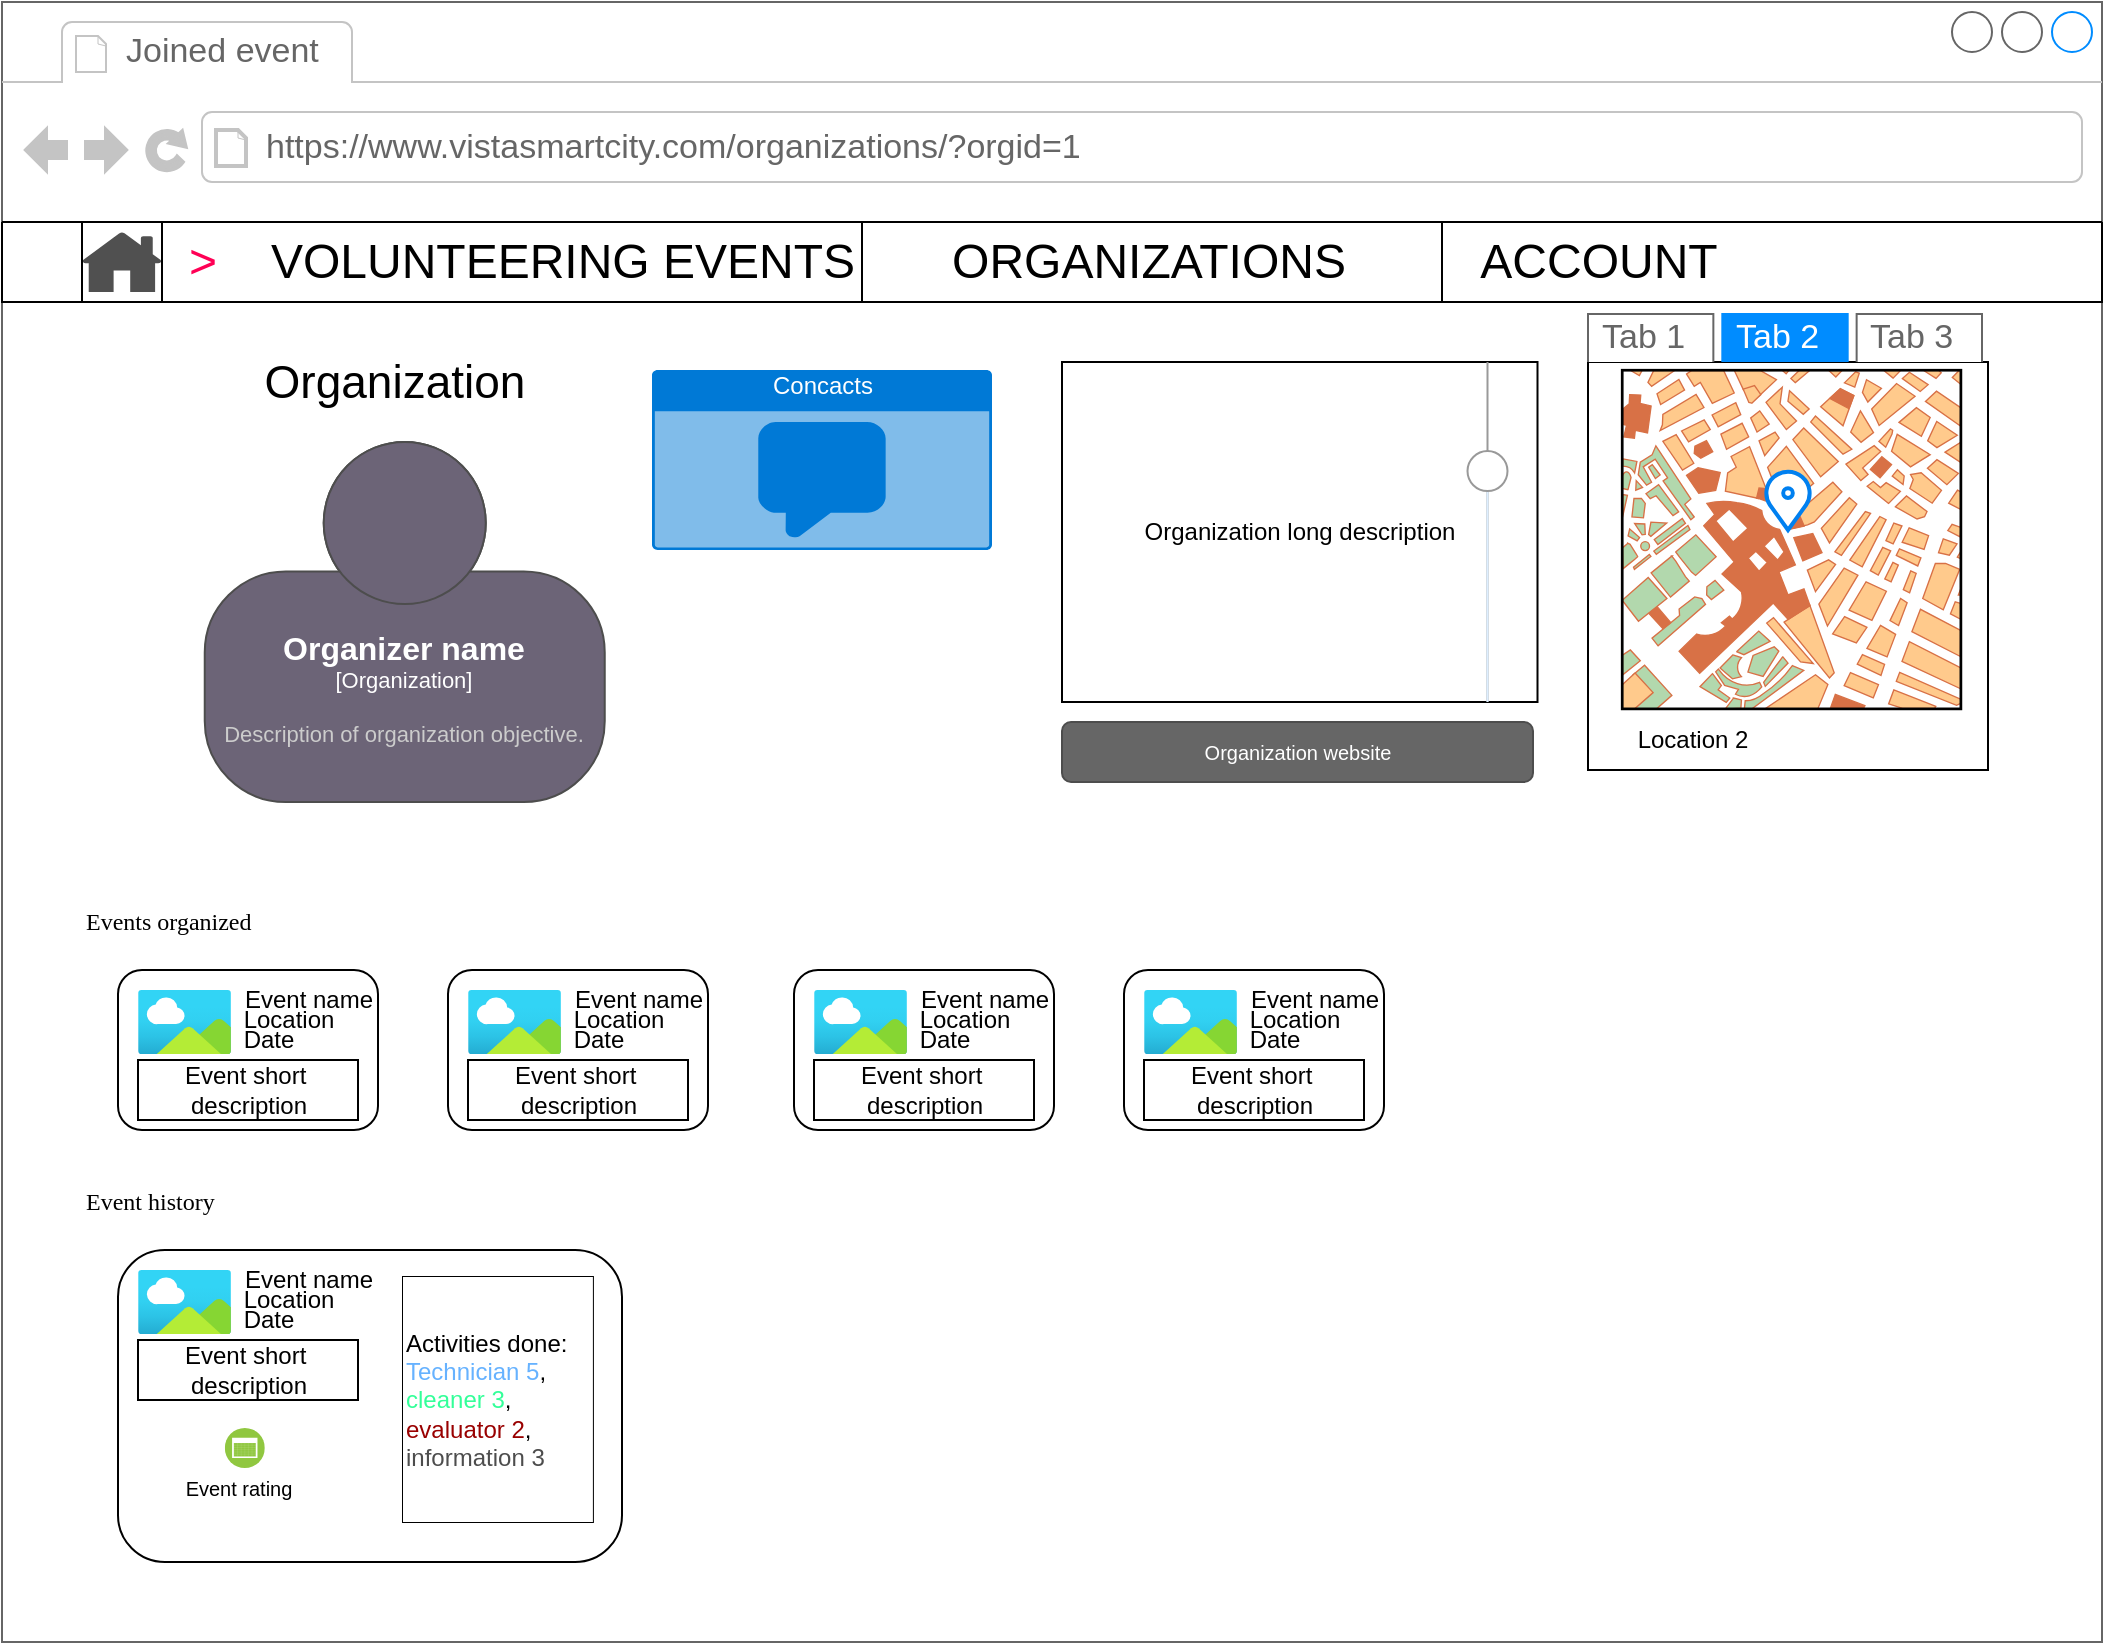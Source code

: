 <mxfile version="21.2.3" type="github">
  <diagram name="Page-1" id="2cc2dc42-3aac-f2a9-1cec-7a8b7cbee084">
    <mxGraphModel dx="842" dy="512" grid="1" gridSize="10" guides="1" tooltips="1" connect="1" arrows="1" fold="1" page="1" pageScale="1" pageWidth="1100" pageHeight="850" background="none" math="0" shadow="0">
      <root>
        <mxCell id="0" />
        <mxCell id="1" parent="0" />
        <mxCell id="7026571954dc6520-1" value="" style="strokeWidth=1;shadow=0;dashed=0;align=center;html=1;shape=mxgraph.mockup.containers.browserWindow;rSize=0;strokeColor=#666666;mainText=,;recursiveResize=0;rounded=0;labelBackgroundColor=none;fontFamily=Verdana;fontSize=12" parent="1" vertex="1">
          <mxGeometry x="30" y="20" width="1050" height="820" as="geometry" />
        </mxCell>
        <mxCell id="7026571954dc6520-2" value="Joined event" style="strokeWidth=1;shadow=0;dashed=0;align=center;html=1;shape=mxgraph.mockup.containers.anchor;fontSize=17;fontColor=#666666;align=left;" parent="7026571954dc6520-1" vertex="1">
          <mxGeometry x="60" y="12" width="110" height="26" as="geometry" />
        </mxCell>
        <mxCell id="7026571954dc6520-3" value="https://www.vistasmartcity.com/organizations/?orgid=1" style="strokeWidth=1;shadow=0;dashed=0;align=center;html=1;shape=mxgraph.mockup.containers.anchor;rSize=0;fontSize=17;fontColor=#666666;align=left;" parent="7026571954dc6520-1" vertex="1">
          <mxGeometry x="130" y="60" width="250" height="26" as="geometry" />
        </mxCell>
        <mxCell id="4rItziBb_c25DRYMOsrU-19" value="Organization long description" style="rounded=0;whiteSpace=wrap;html=1;" parent="7026571954dc6520-1" vertex="1">
          <mxGeometry x="530" y="180" width="237.75" height="170" as="geometry" />
        </mxCell>
        <mxCell id="4rItziBb_c25DRYMOsrU-20" value="" style="verticalLabelPosition=bottom;shadow=0;dashed=0;align=center;html=1;verticalAlign=top;strokeWidth=1;shape=mxgraph.mockup.forms.horSlider;strokeColor=#999999;sliderStyle=basic;sliderPos=69.032;handleStyle=circle;fillColor2=#ddeeff;direction=north;" parent="7026571954dc6520-1" vertex="1">
          <mxGeometry x="727.75" y="180" width="30" height="170" as="geometry" />
        </mxCell>
        <object placeholders="1" c4Name="Organizer name" c4Type="Organization" c4Description="Description of organization objective." label="&lt;font style=&quot;font-size: 16px&quot;&gt;&lt;b&gt;%c4Name%&lt;/b&gt;&lt;/font&gt;&lt;div&gt;[%c4Type%]&lt;/div&gt;&lt;br&gt;&lt;div&gt;&lt;font style=&quot;font-size: 11px&quot;&gt;&lt;font color=&quot;#cccccc&quot;&gt;%c4Description%&lt;/font&gt;&lt;/div&gt;" id="4rItziBb_c25DRYMOsrU-23">
          <mxCell style="html=1;fontSize=11;dashed=0;whiteSpace=wrap;fillColor=#6C6477;strokeColor=#4D4D4D;fontColor=#ffffff;shape=mxgraph.c4.person2;align=center;metaEdit=1;points=[[0.5,0,0],[1,0.5,0],[1,0.75,0],[0.75,1,0],[0.5,1,0],[0.25,1,0],[0,0.75,0],[0,0.5,0]];resizable=0;" parent="7026571954dc6520-1" vertex="1">
            <mxGeometry x="101.37" y="220" width="200" height="180" as="geometry" />
          </mxCell>
        </object>
        <mxCell id="4rItziBb_c25DRYMOsrU-26" value="" style="rounded=0;whiteSpace=wrap;html=1;" parent="7026571954dc6520-1" vertex="1">
          <mxGeometry x="793" y="180" width="200" height="204" as="geometry" />
        </mxCell>
        <mxCell id="4rItziBb_c25DRYMOsrU-25" value="" style="verticalLabelPosition=bottom;shadow=0;dashed=0;align=center;html=1;verticalAlign=top;strokeWidth=1;shape=mxgraph.mockup.misc.map;" parent="7026571954dc6520-1" vertex="1">
          <mxGeometry x="810" y="184" width="170" height="170" as="geometry" />
        </mxCell>
        <mxCell id="4rItziBb_c25DRYMOsrU-27" value="Location 2" style="text;html=1;align=center;verticalAlign=middle;resizable=0;points=[];autosize=1;strokeColor=none;fillColor=none;" parent="7026571954dc6520-1" vertex="1">
          <mxGeometry x="805" y="354" width="80" height="30" as="geometry" />
        </mxCell>
        <mxCell id="4rItziBb_c25DRYMOsrU-28" value="" style="html=1;verticalLabelPosition=bottom;align=center;labelBackgroundColor=#ffffff;verticalAlign=top;strokeWidth=2;strokeColor=#0080F0;shadow=0;dashed=0;shape=mxgraph.ios7.icons.location;" parent="7026571954dc6520-1" vertex="1">
          <mxGeometry x="881" y="234" width="24" height="30" as="geometry" />
        </mxCell>
        <mxCell id="4rItziBb_c25DRYMOsrU-29" value="&lt;font style=&quot;font-size: 23px;&quot;&gt;Organization&lt;/font&gt;" style="text;html=1;align=center;verticalAlign=middle;resizable=0;points=[];autosize=1;strokeColor=none;fillColor=none;" parent="7026571954dc6520-1" vertex="1">
          <mxGeometry x="121.37" y="170" width="150" height="40" as="geometry" />
        </mxCell>
        <mxCell id="4rItziBb_c25DRYMOsrU-33" value="Organization website" style="rounded=1;html=1;shadow=0;dashed=0;whiteSpace=wrap;fontSize=10;fillColor=#666666;align=center;strokeColor=#4D4D4D;fontColor=#ffffff;" parent="7026571954dc6520-1" vertex="1">
          <mxGeometry x="530" y="360" width="235.5" height="30" as="geometry" />
        </mxCell>
        <mxCell id="4rItziBb_c25DRYMOsrU-34" value="Concacts" style="html=1;strokeColor=none;fillColor=#0079D6;labelPosition=center;verticalLabelPosition=middle;verticalAlign=top;align=center;fontSize=12;outlineConnect=0;spacingTop=-6;fontColor=#FFFFFF;sketch=0;shape=mxgraph.sitemap.chat;" parent="7026571954dc6520-1" vertex="1">
          <mxGeometry x="325" y="184" width="170" height="90" as="geometry" />
        </mxCell>
        <mxCell id="n46MG3Q2pXrI5LUOVnrd-4" value="" style="group" vertex="1" connectable="0" parent="7026571954dc6520-1">
          <mxGeometry x="793" y="156" width="197" height="24" as="geometry" />
        </mxCell>
        <mxCell id="n46MG3Q2pXrI5LUOVnrd-1" value="Tab 1" style="strokeWidth=1;shadow=0;dashed=0;align=center;html=1;shape=mxgraph.mockup.forms.uRect;fontSize=17;fontColor=#666666;align=left;spacingLeft=5;strokeColor=#666666;" vertex="1" parent="n46MG3Q2pXrI5LUOVnrd-4">
          <mxGeometry width="62.682" height="24" as="geometry" />
        </mxCell>
        <mxCell id="n46MG3Q2pXrI5LUOVnrd-2" value="Tab 2" style="strokeWidth=1;shadow=0;dashed=0;align=center;html=1;shape=mxgraph.mockup.forms.uRect;fontSize=17;fontColor=#ffffff;align=left;spacingLeft=5;strokeColor=#008cff;fillColor=#008cff;" vertex="1" parent="n46MG3Q2pXrI5LUOVnrd-4">
          <mxGeometry x="67.159" width="62.682" height="24" as="geometry" />
        </mxCell>
        <mxCell id="n46MG3Q2pXrI5LUOVnrd-3" value="Tab 3" style="strokeWidth=1;shadow=0;dashed=0;align=center;html=1;shape=mxgraph.mockup.forms.uRect;fontSize=17;fontColor=#666666;align=left;spacingLeft=5;strokeColor=#666666;" vertex="1" parent="n46MG3Q2pXrI5LUOVnrd-4">
          <mxGeometry x="134.318" width="62.682" height="24" as="geometry" />
        </mxCell>
        <mxCell id="n46MG3Q2pXrI5LUOVnrd-5" value="Events organized" style="text;html=1;points=[];align=left;verticalAlign=top;spacingTop=-4;fontSize=12;fontFamily=Verdana;whiteSpace=wrap;" vertex="1" parent="7026571954dc6520-1">
          <mxGeometry x="40" y="450" width="240" height="40" as="geometry" />
        </mxCell>
        <mxCell id="n46MG3Q2pXrI5LUOVnrd-6" value="" style="rounded=1;whiteSpace=wrap;html=1;" vertex="1" parent="7026571954dc6520-1">
          <mxGeometry x="58" y="484" width="130" height="80" as="geometry" />
        </mxCell>
        <mxCell id="n46MG3Q2pXrI5LUOVnrd-7" value="" style="aspect=fixed;html=1;points=[];align=center;image;fontSize=12;image=img/lib/azure2/general/Image.svg;" vertex="1" parent="7026571954dc6520-1">
          <mxGeometry x="68" y="494" width="46.55" height="32" as="geometry" />
        </mxCell>
        <mxCell id="n46MG3Q2pXrI5LUOVnrd-8" value="Event name" style="text;html=1;align=center;verticalAlign=middle;resizable=0;points=[];autosize=1;strokeColor=none;fillColor=none;" vertex="1" parent="7026571954dc6520-1">
          <mxGeometry x="108" y="484" width="90" height="30" as="geometry" />
        </mxCell>
        <mxCell id="n46MG3Q2pXrI5LUOVnrd-9" value="Location" style="text;html=1;align=center;verticalAlign=middle;resizable=0;points=[];autosize=1;strokeColor=none;fillColor=none;" vertex="1" parent="7026571954dc6520-1">
          <mxGeometry x="108" y="494" width="70" height="30" as="geometry" />
        </mxCell>
        <mxCell id="n46MG3Q2pXrI5LUOVnrd-10" value="Date" style="text;html=1;align=center;verticalAlign=middle;resizable=0;points=[];autosize=1;strokeColor=none;fillColor=none;" vertex="1" parent="7026571954dc6520-1">
          <mxGeometry x="108" y="504" width="50" height="30" as="geometry" />
        </mxCell>
        <mxCell id="n46MG3Q2pXrI5LUOVnrd-11" value="" style="rounded=0;whiteSpace=wrap;html=1;" vertex="1" parent="7026571954dc6520-1">
          <mxGeometry x="68" y="529" width="110" height="30" as="geometry" />
        </mxCell>
        <mxCell id="n46MG3Q2pXrI5LUOVnrd-12" value="Event short&amp;nbsp;&lt;br&gt;description" style="text;html=1;align=center;verticalAlign=middle;resizable=0;points=[];autosize=1;strokeColor=none;fillColor=none;" vertex="1" parent="7026571954dc6520-1">
          <mxGeometry x="78" y="524" width="90" height="40" as="geometry" />
        </mxCell>
        <mxCell id="n46MG3Q2pXrI5LUOVnrd-13" value="" style="rounded=1;whiteSpace=wrap;html=1;" vertex="1" parent="7026571954dc6520-1">
          <mxGeometry x="223" y="484" width="130" height="80" as="geometry" />
        </mxCell>
        <mxCell id="n46MG3Q2pXrI5LUOVnrd-14" value="" style="aspect=fixed;html=1;points=[];align=center;image;fontSize=12;image=img/lib/azure2/general/Image.svg;" vertex="1" parent="7026571954dc6520-1">
          <mxGeometry x="233" y="494" width="46.55" height="32" as="geometry" />
        </mxCell>
        <mxCell id="n46MG3Q2pXrI5LUOVnrd-15" value="Event name" style="text;html=1;align=center;verticalAlign=middle;resizable=0;points=[];autosize=1;strokeColor=none;fillColor=none;" vertex="1" parent="7026571954dc6520-1">
          <mxGeometry x="273" y="484" width="90" height="30" as="geometry" />
        </mxCell>
        <mxCell id="n46MG3Q2pXrI5LUOVnrd-16" value="Location" style="text;html=1;align=center;verticalAlign=middle;resizable=0;points=[];autosize=1;strokeColor=none;fillColor=none;" vertex="1" parent="7026571954dc6520-1">
          <mxGeometry x="273" y="494" width="70" height="30" as="geometry" />
        </mxCell>
        <mxCell id="n46MG3Q2pXrI5LUOVnrd-17" value="Date" style="text;html=1;align=center;verticalAlign=middle;resizable=0;points=[];autosize=1;strokeColor=none;fillColor=none;" vertex="1" parent="7026571954dc6520-1">
          <mxGeometry x="273" y="504" width="50" height="30" as="geometry" />
        </mxCell>
        <mxCell id="n46MG3Q2pXrI5LUOVnrd-18" value="" style="rounded=0;whiteSpace=wrap;html=1;" vertex="1" parent="7026571954dc6520-1">
          <mxGeometry x="233" y="529" width="110" height="30" as="geometry" />
        </mxCell>
        <mxCell id="n46MG3Q2pXrI5LUOVnrd-19" value="Event short&amp;nbsp;&lt;br&gt;description" style="text;html=1;align=center;verticalAlign=middle;resizable=0;points=[];autosize=1;strokeColor=none;fillColor=none;" vertex="1" parent="7026571954dc6520-1">
          <mxGeometry x="243" y="524" width="90" height="40" as="geometry" />
        </mxCell>
        <mxCell id="n46MG3Q2pXrI5LUOVnrd-20" value="" style="rounded=1;whiteSpace=wrap;html=1;" vertex="1" parent="7026571954dc6520-1">
          <mxGeometry x="396" y="484" width="130" height="80" as="geometry" />
        </mxCell>
        <mxCell id="n46MG3Q2pXrI5LUOVnrd-21" value="" style="aspect=fixed;html=1;points=[];align=center;image;fontSize=12;image=img/lib/azure2/general/Image.svg;" vertex="1" parent="7026571954dc6520-1">
          <mxGeometry x="406" y="494" width="46.55" height="32" as="geometry" />
        </mxCell>
        <mxCell id="n46MG3Q2pXrI5LUOVnrd-22" value="Event name" style="text;html=1;align=center;verticalAlign=middle;resizable=0;points=[];autosize=1;strokeColor=none;fillColor=none;" vertex="1" parent="7026571954dc6520-1">
          <mxGeometry x="446" y="484" width="90" height="30" as="geometry" />
        </mxCell>
        <mxCell id="n46MG3Q2pXrI5LUOVnrd-23" value="Location" style="text;html=1;align=center;verticalAlign=middle;resizable=0;points=[];autosize=1;strokeColor=none;fillColor=none;" vertex="1" parent="7026571954dc6520-1">
          <mxGeometry x="446" y="494" width="70" height="30" as="geometry" />
        </mxCell>
        <mxCell id="n46MG3Q2pXrI5LUOVnrd-24" value="Date" style="text;html=1;align=center;verticalAlign=middle;resizable=0;points=[];autosize=1;strokeColor=none;fillColor=none;" vertex="1" parent="7026571954dc6520-1">
          <mxGeometry x="446" y="504" width="50" height="30" as="geometry" />
        </mxCell>
        <mxCell id="n46MG3Q2pXrI5LUOVnrd-25" value="" style="rounded=0;whiteSpace=wrap;html=1;" vertex="1" parent="7026571954dc6520-1">
          <mxGeometry x="406" y="529" width="110" height="30" as="geometry" />
        </mxCell>
        <mxCell id="n46MG3Q2pXrI5LUOVnrd-26" value="Event short&amp;nbsp;&lt;br&gt;description" style="text;html=1;align=center;verticalAlign=middle;resizable=0;points=[];autosize=1;strokeColor=none;fillColor=none;" vertex="1" parent="7026571954dc6520-1">
          <mxGeometry x="416" y="524" width="90" height="40" as="geometry" />
        </mxCell>
        <mxCell id="n46MG3Q2pXrI5LUOVnrd-27" value="" style="rounded=1;whiteSpace=wrap;html=1;" vertex="1" parent="7026571954dc6520-1">
          <mxGeometry x="561" y="484" width="130" height="80" as="geometry" />
        </mxCell>
        <mxCell id="n46MG3Q2pXrI5LUOVnrd-28" value="" style="aspect=fixed;html=1;points=[];align=center;image;fontSize=12;image=img/lib/azure2/general/Image.svg;" vertex="1" parent="7026571954dc6520-1">
          <mxGeometry x="571" y="494" width="46.55" height="32" as="geometry" />
        </mxCell>
        <mxCell id="n46MG3Q2pXrI5LUOVnrd-29" value="Event name" style="text;html=1;align=center;verticalAlign=middle;resizable=0;points=[];autosize=1;strokeColor=none;fillColor=none;" vertex="1" parent="7026571954dc6520-1">
          <mxGeometry x="611" y="484" width="90" height="30" as="geometry" />
        </mxCell>
        <mxCell id="n46MG3Q2pXrI5LUOVnrd-30" value="Location" style="text;html=1;align=center;verticalAlign=middle;resizable=0;points=[];autosize=1;strokeColor=none;fillColor=none;" vertex="1" parent="7026571954dc6520-1">
          <mxGeometry x="611" y="494" width="70" height="30" as="geometry" />
        </mxCell>
        <mxCell id="n46MG3Q2pXrI5LUOVnrd-31" value="Date" style="text;html=1;align=center;verticalAlign=middle;resizable=0;points=[];autosize=1;strokeColor=none;fillColor=none;" vertex="1" parent="7026571954dc6520-1">
          <mxGeometry x="611" y="504" width="50" height="30" as="geometry" />
        </mxCell>
        <mxCell id="n46MG3Q2pXrI5LUOVnrd-32" value="" style="rounded=0;whiteSpace=wrap;html=1;" vertex="1" parent="7026571954dc6520-1">
          <mxGeometry x="571" y="529" width="110" height="30" as="geometry" />
        </mxCell>
        <mxCell id="n46MG3Q2pXrI5LUOVnrd-33" value="Event short&amp;nbsp;&lt;br&gt;description" style="text;html=1;align=center;verticalAlign=middle;resizable=0;points=[];autosize=1;strokeColor=none;fillColor=none;" vertex="1" parent="7026571954dc6520-1">
          <mxGeometry x="581" y="524" width="90" height="40" as="geometry" />
        </mxCell>
        <mxCell id="n46MG3Q2pXrI5LUOVnrd-63" value="Event history" style="text;html=1;points=[];align=left;verticalAlign=top;spacingTop=-4;fontSize=12;fontFamily=Verdana;whiteSpace=wrap;" vertex="1" parent="7026571954dc6520-1">
          <mxGeometry x="40" y="590" width="240" height="40" as="geometry" />
        </mxCell>
        <mxCell id="n46MG3Q2pXrI5LUOVnrd-64" value="" style="rounded=1;whiteSpace=wrap;html=1;" vertex="1" parent="7026571954dc6520-1">
          <mxGeometry x="58" y="624" width="252" height="156" as="geometry" />
        </mxCell>
        <mxCell id="n46MG3Q2pXrI5LUOVnrd-65" value="" style="aspect=fixed;html=1;points=[];align=center;image;fontSize=12;image=img/lib/azure2/general/Image.svg;" vertex="1" parent="7026571954dc6520-1">
          <mxGeometry x="68" y="634" width="46.55" height="32" as="geometry" />
        </mxCell>
        <mxCell id="n46MG3Q2pXrI5LUOVnrd-66" value="Event name" style="text;html=1;align=center;verticalAlign=middle;resizable=0;points=[];autosize=1;strokeColor=none;fillColor=none;" vertex="1" parent="7026571954dc6520-1">
          <mxGeometry x="108" y="624" width="90" height="30" as="geometry" />
        </mxCell>
        <mxCell id="n46MG3Q2pXrI5LUOVnrd-67" value="Location" style="text;html=1;align=center;verticalAlign=middle;resizable=0;points=[];autosize=1;strokeColor=none;fillColor=none;" vertex="1" parent="7026571954dc6520-1">
          <mxGeometry x="108" y="634" width="70" height="30" as="geometry" />
        </mxCell>
        <mxCell id="n46MG3Q2pXrI5LUOVnrd-68" value="Date" style="text;html=1;align=center;verticalAlign=middle;resizable=0;points=[];autosize=1;strokeColor=none;fillColor=none;" vertex="1" parent="7026571954dc6520-1">
          <mxGeometry x="108" y="644" width="50" height="30" as="geometry" />
        </mxCell>
        <mxCell id="n46MG3Q2pXrI5LUOVnrd-69" value="" style="rounded=0;whiteSpace=wrap;html=1;" vertex="1" parent="7026571954dc6520-1">
          <mxGeometry x="68" y="669" width="110" height="30" as="geometry" />
        </mxCell>
        <mxCell id="n46MG3Q2pXrI5LUOVnrd-70" value="Event short&amp;nbsp;&lt;br&gt;description" style="text;html=1;align=center;verticalAlign=middle;resizable=0;points=[];autosize=1;strokeColor=none;fillColor=none;" vertex="1" parent="7026571954dc6520-1">
          <mxGeometry x="78" y="664" width="90" height="40" as="geometry" />
        </mxCell>
        <mxCell id="n46MG3Q2pXrI5LUOVnrd-92" value="" style="shape=image;html=1;verticalAlign=top;verticalLabelPosition=bottom;labelBackgroundColor=#ffffff;imageAspect=0;aspect=fixed;image=https://cdn3.iconfinder.com/data/icons/survey-color/512/Survey_rating_rate-48-128.png" vertex="1" parent="7026571954dc6520-1">
          <mxGeometry x="103.91" y="710" width="35" height="35" as="geometry" />
        </mxCell>
        <mxCell id="n46MG3Q2pXrI5LUOVnrd-93" value="Event rating" style="text;html=1;align=center;verticalAlign=middle;resizable=0;points=[];autosize=1;strokeColor=none;fillColor=none;fontSize=10;" vertex="1" parent="7026571954dc6520-1">
          <mxGeometry x="78" y="728" width="80" height="30" as="geometry" />
        </mxCell>
        <mxCell id="n46MG3Q2pXrI5LUOVnrd-94" value="" style="aspect=fixed;perimeter=ellipsePerimeter;html=1;align=center;shadow=0;dashed=0;fontColor=#4277BB;labelBackgroundColor=#ffffff;fontSize=12;spacingTop=3;image;image=img/lib/ibm/blockchain/event.svg;" vertex="1" parent="7026571954dc6520-1">
          <mxGeometry x="111.41" y="713" width="20" height="20" as="geometry" />
        </mxCell>
        <mxCell id="n46MG3Q2pXrI5LUOVnrd-96" value="Activities done: &lt;font color=&quot;#66b2ff&quot;&gt;Technician 5&lt;/font&gt;, &lt;br&gt;&lt;font color=&quot;#33ff99&quot;&gt;cleaner 3&lt;/font&gt;, &lt;br&gt;&lt;font color=&quot;#990000&quot;&gt;evaluator 2&lt;/font&gt;, &lt;br&gt;&lt;font color=&quot;#4d4d4d&quot;&gt;information 3&lt;/font&gt;" style="rounded=0;whiteSpace=wrap;html=1;strokeWidth=0.5;align=left;" vertex="1" parent="7026571954dc6520-1">
          <mxGeometry x="200" y="637" width="95.45" height="123" as="geometry" />
        </mxCell>
        <mxCell id="rk1dpR8E0q6zi79prH13-4" value="" style="shape=image;html=1;verticalAlign=top;verticalLabelPosition=bottom;labelBackgroundColor=#ffffff;imageAspect=0;aspect=fixed;image=https://cdn4.iconfinder.com/data/icons/evil-icons-user-interface/64/menu-128.png" parent="1" vertex="1">
          <mxGeometry x="30" y="130" width="40" height="40" as="geometry" />
        </mxCell>
        <mxCell id="rk1dpR8E0q6zi79prH13-5" value="" style="sketch=0;pointerEvents=1;shadow=0;dashed=0;html=1;strokeColor=none;fillColor=#505050;labelPosition=center;verticalLabelPosition=bottom;verticalAlign=top;outlineConnect=0;align=center;shape=mxgraph.office.concepts.home;" parent="1" vertex="1">
          <mxGeometry x="70" y="135" width="40" height="30" as="geometry" />
        </mxCell>
        <mxCell id="rk1dpR8E0q6zi79prH13-6" value="" style="swimlane;startSize=0;" parent="1" vertex="1">
          <mxGeometry x="30" y="130" width="40" height="40" as="geometry" />
        </mxCell>
        <mxCell id="rk1dpR8E0q6zi79prH13-7" value="" style="swimlane;startSize=0;" parent="1" vertex="1">
          <mxGeometry x="70" y="130" width="390" height="40" as="geometry" />
        </mxCell>
        <mxCell id="rk1dpR8E0q6zi79prH13-8" value="&lt;font style=&quot;font-size: 24px;&quot;&gt;VOLUNTEERING EVENTS&lt;/font&gt;" style="text;html=1;align=center;verticalAlign=middle;resizable=0;points=[];autosize=1;strokeColor=none;fillColor=none;" parent="rk1dpR8E0q6zi79prH13-7" vertex="1">
          <mxGeometry x="80" width="320" height="40" as="geometry" />
        </mxCell>
        <mxCell id="rk1dpR8E0q6zi79prH13-9" value="&lt;font style=&quot;font-size: 24px;&quot; color=&quot;#ff0055&quot;&gt;&amp;gt;&lt;/font&gt;" style="text;html=1;align=center;verticalAlign=middle;resizable=0;points=[];autosize=1;strokeColor=none;fillColor=none;" parent="rk1dpR8E0q6zi79prH13-7" vertex="1">
          <mxGeometry x="40" width="40" height="40" as="geometry" />
        </mxCell>
        <mxCell id="rk1dpR8E0q6zi79prH13-10" value="" style="swimlane;startSize=0;" parent="1" vertex="1">
          <mxGeometry x="750" y="130" width="330" height="40" as="geometry">
            <mxRectangle x="750" y="130" width="50" height="40" as="alternateBounds" />
          </mxGeometry>
        </mxCell>
        <mxCell id="rk1dpR8E0q6zi79prH13-11" value="&lt;font style=&quot;font-size: 24px;&quot;&gt;ACCOUNT&lt;/font&gt;" style="text;html=1;align=center;verticalAlign=middle;resizable=0;points=[];autosize=1;strokeColor=none;fillColor=none;" parent="rk1dpR8E0q6zi79prH13-10" vertex="1">
          <mxGeometry x="8" width="140" height="40" as="geometry" />
        </mxCell>
        <mxCell id="rk1dpR8E0q6zi79prH13-12" value="" style="swimlane;startSize=0;" parent="1" vertex="1">
          <mxGeometry x="70" y="130" width="40" height="40" as="geometry" />
        </mxCell>
        <mxCell id="rk1dpR8E0q6zi79prH13-13" value="" style="swimlane;startSize=0;" parent="1" vertex="1">
          <mxGeometry x="460" y="130" width="290" height="40" as="geometry" />
        </mxCell>
        <mxCell id="rk1dpR8E0q6zi79prH13-14" value="&lt;span style=&quot;font-size: 24px;&quot;&gt;ORGANIZATIONS&lt;/span&gt;" style="text;html=1;align=center;verticalAlign=middle;resizable=0;points=[];autosize=1;strokeColor=none;fillColor=none;" parent="rk1dpR8E0q6zi79prH13-13" vertex="1">
          <mxGeometry x="33" width="220" height="40" as="geometry" />
        </mxCell>
      </root>
    </mxGraphModel>
  </diagram>
</mxfile>
